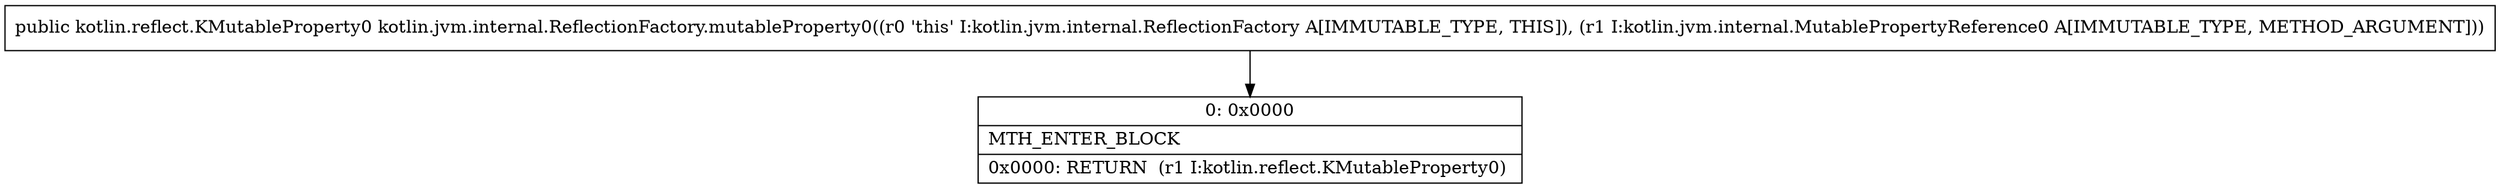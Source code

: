 digraph "CFG forkotlin.jvm.internal.ReflectionFactory.mutableProperty0(Lkotlin\/jvm\/internal\/MutablePropertyReference0;)Lkotlin\/reflect\/KMutableProperty0;" {
Node_0 [shape=record,label="{0\:\ 0x0000|MTH_ENTER_BLOCK\l|0x0000: RETURN  (r1 I:kotlin.reflect.KMutableProperty0) \l}"];
MethodNode[shape=record,label="{public kotlin.reflect.KMutableProperty0 kotlin.jvm.internal.ReflectionFactory.mutableProperty0((r0 'this' I:kotlin.jvm.internal.ReflectionFactory A[IMMUTABLE_TYPE, THIS]), (r1 I:kotlin.jvm.internal.MutablePropertyReference0 A[IMMUTABLE_TYPE, METHOD_ARGUMENT])) }"];
MethodNode -> Node_0;
}

